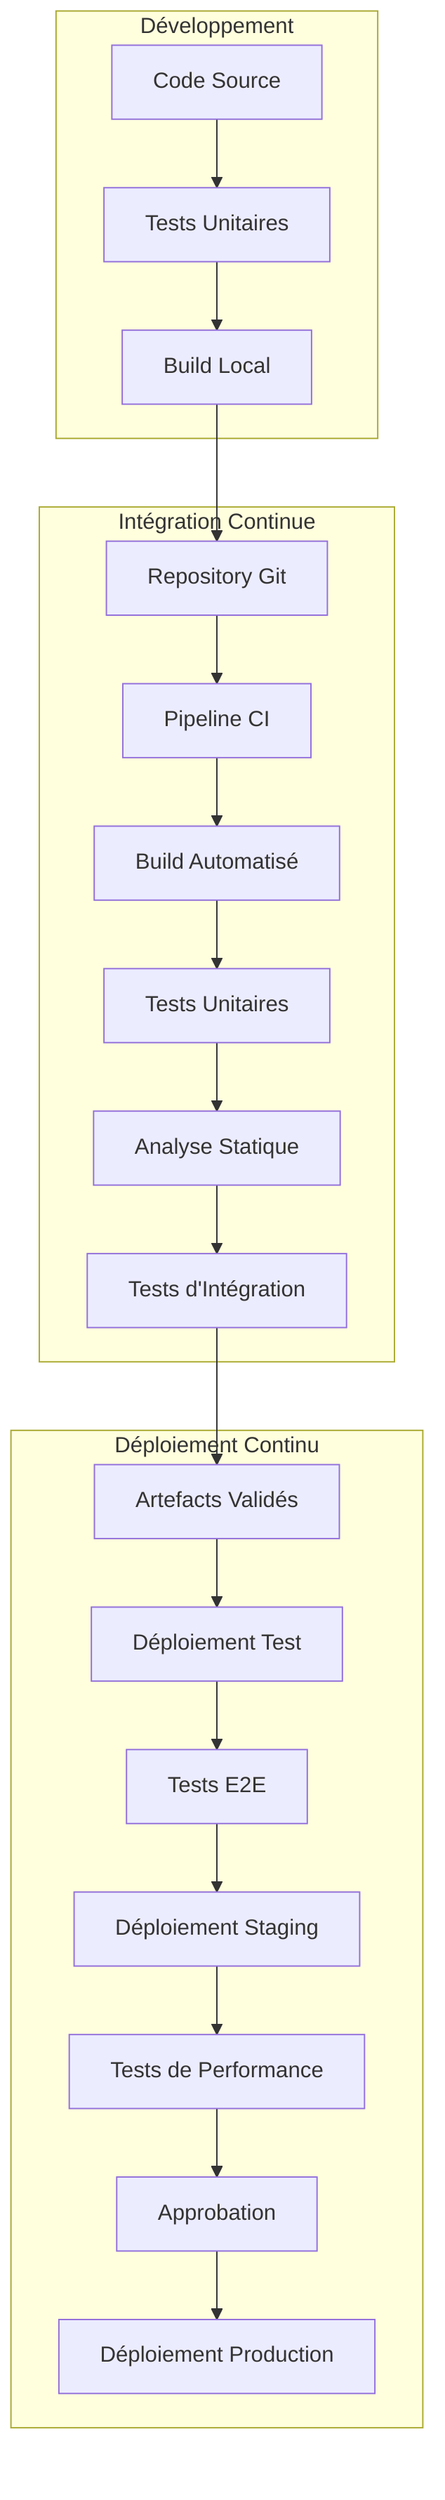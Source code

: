 graph TD
    subgraph "Développement"
        D1[Code Source] --> D2[Tests Unitaires]
        D2 --> D3[Build Local]
    end
    
    subgraph "Intégration Continue"
        I1[Repository Git] --> I2[Pipeline CI]
        I2 --> I3[Build Automatisé]
        I3 --> I4[Tests Unitaires]
        I4 --> I5[Analyse Statique]
        I5 --> I6[Tests d'Intégration]
    end
    
    subgraph "Déploiement Continu"
        C1[Artefacts Validés] --> C2[Déploiement Test]
        C2 --> C3[Tests E2E]
        C3 --> C4[Déploiement Staging]
        C4 --> C5[Tests de Performance]
        C5 --> C6[Approbation]
        C6 --> C7[Déploiement Production]
    end
    
    D3 --> I1
    I6 --> C1